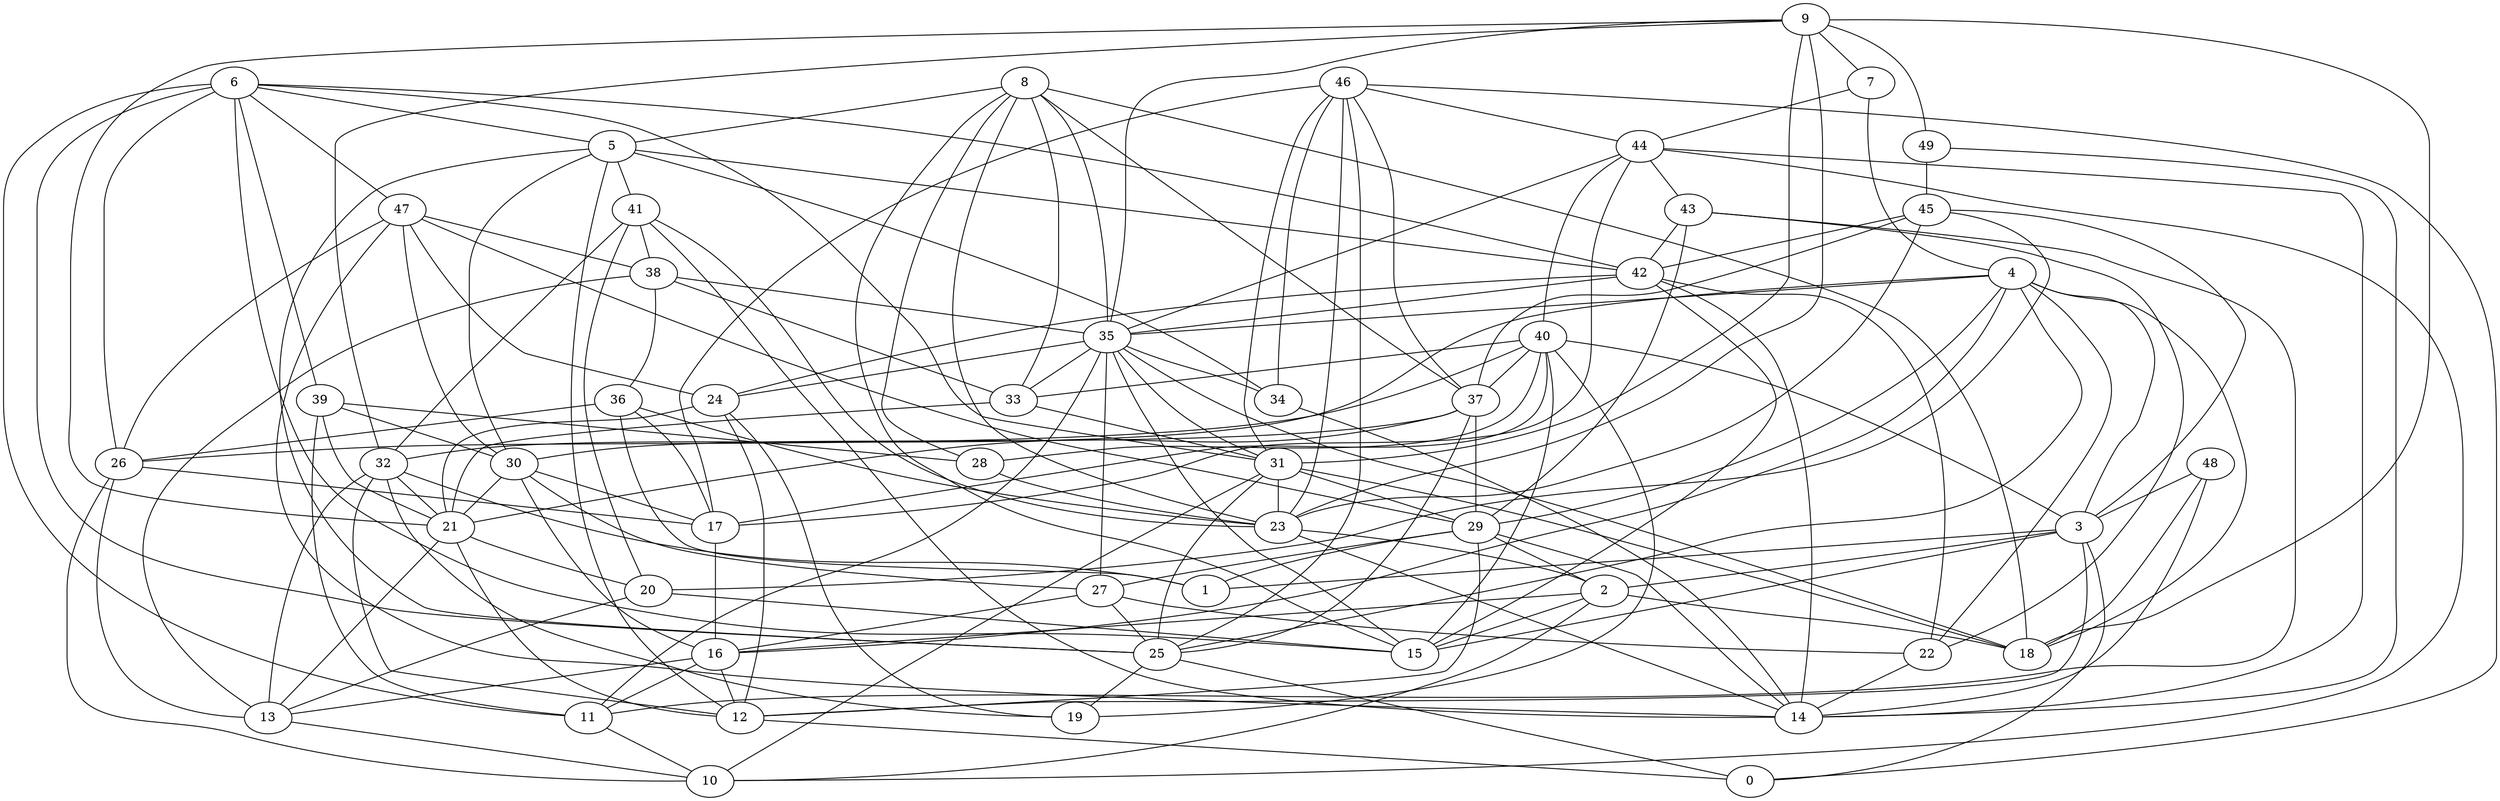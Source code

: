 digraph GG_graph {

subgraph G_graph {
edge [color = black]
"24" -> "19" [dir = none]
"24" -> "12" [dir = none]
"48" -> "14" [dir = none]
"48" -> "18" [dir = none]
"48" -> "3" [dir = none]
"22" -> "14" [dir = none]
"5" -> "30" [dir = none]
"5" -> "41" [dir = none]
"5" -> "34" [dir = none]
"5" -> "12" [dir = none]
"5" -> "42" [dir = none]
"5" -> "25" [dir = none]
"49" -> "45" [dir = none]
"49" -> "14" [dir = none]
"42" -> "22" [dir = none]
"42" -> "15" [dir = none]
"42" -> "24" [dir = none]
"42" -> "14" [dir = none]
"42" -> "35" [dir = none]
"4" -> "3" [dir = none]
"4" -> "29" [dir = none]
"4" -> "16" [dir = none]
"4" -> "25" [dir = none]
"9" -> "49" [dir = none]
"9" -> "21" [dir = none]
"9" -> "23" [dir = none]
"9" -> "35" [dir = none]
"9" -> "32" [dir = none]
"9" -> "18" [dir = none]
"9" -> "7" [dir = none]
"7" -> "44" [dir = none]
"7" -> "4" [dir = none]
"31" -> "29" [dir = none]
"31" -> "18" [dir = none]
"31" -> "23" [dir = none]
"31" -> "25" [dir = none]
"33" -> "21" [dir = none]
"33" -> "31" [dir = none]
"8" -> "23" [dir = none]
"8" -> "28" [dir = none]
"8" -> "18" [dir = none]
"8" -> "5" [dir = none]
"8" -> "35" [dir = none]
"8" -> "33" [dir = none]
"38" -> "13" [dir = none]
"38" -> "36" [dir = none]
"38" -> "33" [dir = none]
"12" -> "0" [dir = none]
"44" -> "40" [dir = none]
"44" -> "14" [dir = none]
"44" -> "43" [dir = none]
"44" -> "10" [dir = none]
"44" -> "35" [dir = none]
"44" -> "17" [dir = none]
"47" -> "38" [dir = none]
"47" -> "14" [dir = none]
"47" -> "24" [dir = none]
"47" -> "29" [dir = none]
"47" -> "30" [dir = none]
"16" -> "13" [dir = none]
"16" -> "11" [dir = none]
"27" -> "25" [dir = none]
"27" -> "22" [dir = none]
"27" -> "16" [dir = none]
"35" -> "18" [dir = none]
"35" -> "15" [dir = none]
"35" -> "27" [dir = none]
"35" -> "31" [dir = none]
"35" -> "33" [dir = none]
"35" -> "11" [dir = none]
"35" -> "34" [dir = none]
"43" -> "42" [dir = none]
"43" -> "11" [dir = none]
"36" -> "1" [dir = none]
"36" -> "17" [dir = none]
"36" -> "23" [dir = none]
"36" -> "26" [dir = none]
"26" -> "17" [dir = none]
"26" -> "10" [dir = none]
"26" -> "13" [dir = none]
"32" -> "19" [dir = none]
"32" -> "1" [dir = none]
"32" -> "21" [dir = none]
"32" -> "12" [dir = none]
"2" -> "10" [dir = none]
"2" -> "16" [dir = none]
"2" -> "18" [dir = none]
"25" -> "0" [dir = none]
"25" -> "19" [dir = none]
"34" -> "14" [dir = none]
"11" -> "10" [dir = none]
"39" -> "30" [dir = none]
"39" -> "11" [dir = none]
"20" -> "13" [dir = none]
"20" -> "15" [dir = none]
"29" -> "2" [dir = none]
"29" -> "14" [dir = none]
"29" -> "12" [dir = none]
"29" -> "1" [dir = none]
"3" -> "0" [dir = none]
"3" -> "1" [dir = none]
"3" -> "2" [dir = none]
"3" -> "12" [dir = none]
"6" -> "11" [dir = none]
"6" -> "31" [dir = none]
"6" -> "25" [dir = none]
"6" -> "39" [dir = none]
"6" -> "42" [dir = none]
"6" -> "26" [dir = none]
"6" -> "5" [dir = none]
"6" -> "15" [dir = none]
"30" -> "27" [dir = none]
"30" -> "17" [dir = none]
"30" -> "21" [dir = none]
"30" -> "16" [dir = none]
"45" -> "37" [dir = none]
"45" -> "3" [dir = none]
"45" -> "20" [dir = none]
"45" -> "23" [dir = none]
"45" -> "42" [dir = none]
"41" -> "32" [dir = none]
"41" -> "14" [dir = none]
"41" -> "20" [dir = none]
"41" -> "23" [dir = none]
"41" -> "38" [dir = none]
"28" -> "23" [dir = none]
"46" -> "34" [dir = none]
"46" -> "31" [dir = none]
"46" -> "17" [dir = none]
"46" -> "23" [dir = none]
"46" -> "44" [dir = none]
"46" -> "0" [dir = none]
"46" -> "37" [dir = none]
"21" -> "12" [dir = none]
"21" -> "20" [dir = none]
"23" -> "14" [dir = none]
"23" -> "2" [dir = none]
"37" -> "21" [dir = none]
"37" -> "25" [dir = none]
"40" -> "15" [dir = none]
"40" -> "37" [dir = none]
"40" -> "26" [dir = none]
"40" -> "19" [dir = none]
"40" -> "3" [dir = none]
"40" -> "28" [dir = none]
"40" -> "17" [dir = none]
"17" -> "16" [dir = none]
"40" -> "33" [dir = none]
"39" -> "28" [dir = none]
"9" -> "31" [dir = none]
"24" -> "21" [dir = none]
"3" -> "15" [dir = none]
"47" -> "26" [dir = none]
"4" -> "32" [dir = none]
"2" -> "15" [dir = none]
"37" -> "29" [dir = none]
"13" -> "10" [dir = none]
"32" -> "13" [dir = none]
"6" -> "47" [dir = none]
"43" -> "29" [dir = none]
"4" -> "35" [dir = none]
"4" -> "22" [dir = none]
"21" -> "13" [dir = none]
"16" -> "12" [dir = none]
"46" -> "25" [dir = none]
"29" -> "27" [dir = none]
"4" -> "18" [dir = none]
"35" -> "24" [dir = none]
"38" -> "35" [dir = none]
"43" -> "22" [dir = none]
"8" -> "37" [dir = none]
"8" -> "15" [dir = none]
"37" -> "30" [dir = none]
"31" -> "10" [dir = none]
"39" -> "21" [dir = none]
}

}
